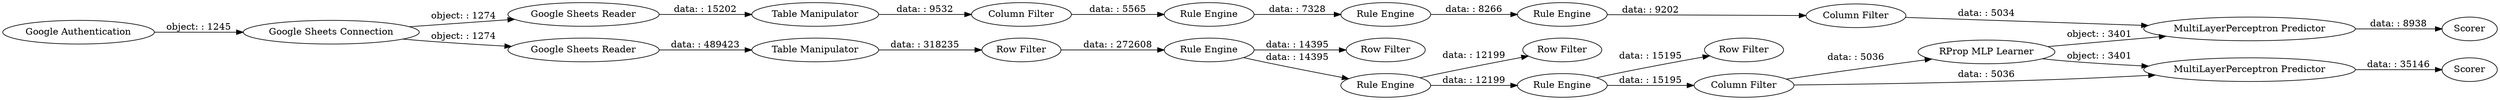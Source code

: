 digraph {
	"-1859446917136507161_46" [label="Row Filter"]
	"-1859446917136507161_36" [label="RProp MLP Learner"]
	"-1859446917136507161_4" [label="Google Sheets Connection"]
	"-1859446917136507161_42" [label=Scorer]
	"-1859446917136507161_41" [label="Column Filter"]
	"-1859446917136507161_40" [label="Rule Engine"]
	"-1859446917136507161_16" [label="Row Filter"]
	"-1859446917136507161_34" [label="Row Filter"]
	"-1859446917136507161_17" [label="Google Sheets Reader"]
	"-1859446917136507161_43" [label="MultiLayerPerceptron Predictor"]
	"-1859446917136507161_44" [label=Scorer]
	"-1859446917136507161_32" [label="Rule Engine"]
	"-1859446917136507161_18" [label="Table Manipulator"]
	"-1859446917136507161_45" [label="Row Filter"]
	"-1859446917136507161_38" [label="Rule Engine"]
	"-1859446917136507161_30" [label="Column Filter"]
	"-1859446917136507161_35" [label="Rule Engine"]
	"-1859446917136507161_39" [label="Rule Engine"]
	"-1859446917136507161_5" [label="Google Authentication"]
	"-1859446917136507161_29" [label="MultiLayerPerceptron Predictor"]
	"-1859446917136507161_37" [label="Column Filter"]
	"-1859446917136507161_10" [label="Table Manipulator"]
	"-1859446917136507161_2" [label="Google Sheets Reader"]
	"-1859446917136507161_33" [label="Rule Engine"]
	"-1859446917136507161_29" -> "-1859446917136507161_42" [label="data: : 8938"]
	"-1859446917136507161_37" -> "-1859446917136507161_43" [label="data: : 5036"]
	"-1859446917136507161_32" -> "-1859446917136507161_46" [label="data: : 14395"]
	"-1859446917136507161_43" -> "-1859446917136507161_44" [label="data: : 35146"]
	"-1859446917136507161_36" -> "-1859446917136507161_29" [label="object: : 3401"]
	"-1859446917136507161_32" -> "-1859446917136507161_33" [label="data: : 14395"]
	"-1859446917136507161_40" -> "-1859446917136507161_41" [label="data: : 9202"]
	"-1859446917136507161_33" -> "-1859446917136507161_45" [label="data: : 12199"]
	"-1859446917136507161_16" -> "-1859446917136507161_32" [label="data: : 272608"]
	"-1859446917136507161_18" -> "-1859446917136507161_30" [label="data: : 9532"]
	"-1859446917136507161_35" -> "-1859446917136507161_34" [label="data: : 15195"]
	"-1859446917136507161_10" -> "-1859446917136507161_16" [label="data: : 318235"]
	"-1859446917136507161_5" -> "-1859446917136507161_4" [label="object: : 1245"]
	"-1859446917136507161_35" -> "-1859446917136507161_37" [label="data: : 15195"]
	"-1859446917136507161_36" -> "-1859446917136507161_43" [label="object: : 3401"]
	"-1859446917136507161_33" -> "-1859446917136507161_35" [label="data: : 12199"]
	"-1859446917136507161_30" -> "-1859446917136507161_38" [label="data: : 5565"]
	"-1859446917136507161_39" -> "-1859446917136507161_40" [label="data: : 8266"]
	"-1859446917136507161_17" -> "-1859446917136507161_18" [label="data: : 15202"]
	"-1859446917136507161_4" -> "-1859446917136507161_2" [label="object: : 1274"]
	"-1859446917136507161_4" -> "-1859446917136507161_17" [label="object: : 1274"]
	"-1859446917136507161_2" -> "-1859446917136507161_10" [label="data: : 489423"]
	"-1859446917136507161_41" -> "-1859446917136507161_29" [label="data: : 5034"]
	"-1859446917136507161_37" -> "-1859446917136507161_36" [label="data: : 5036"]
	"-1859446917136507161_38" -> "-1859446917136507161_39" [label="data: : 7328"]
	rankdir=LR
}
